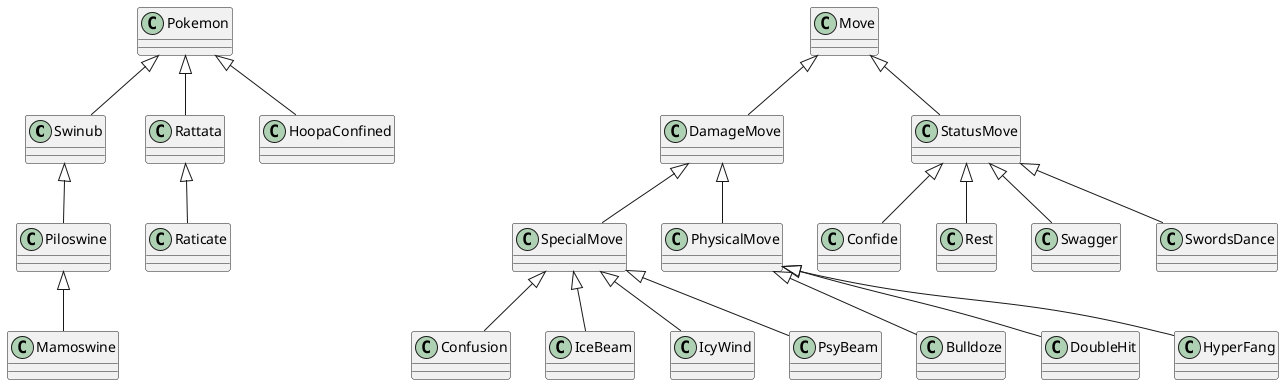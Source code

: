 @startuml Diagram
Class Swinub extends Pokemon
Class Piloswine extends Swinub
Class Mamoswine extends Piloswine

Class Rattata extends Pokemon
Class Raticate extends Rattata

Class HoopaConfined extends Pokemon

together {
    Class DamageMove extends Move
    Class SpecialMove extends DamageMove
    Class PhysicalMove extends DamageMove

    Class StatusMove extends Move

    Class Bulldoze extends PhysicalMove
    Class Confide extends StatusMove
    Class Confusion extends SpecialMove
    Class DoubleHit extends PhysicalMove
    Class HyperFang extends PhysicalMove
    Class IceBeam extends SpecialMove
    Class IcyWind extends SpecialMove
    Class PsyBeam extends SpecialMove
    Class Rest extends StatusMove
    Class Swagger extends StatusMove
    Class SwordsDance extends StatusMove
}
@enduml
